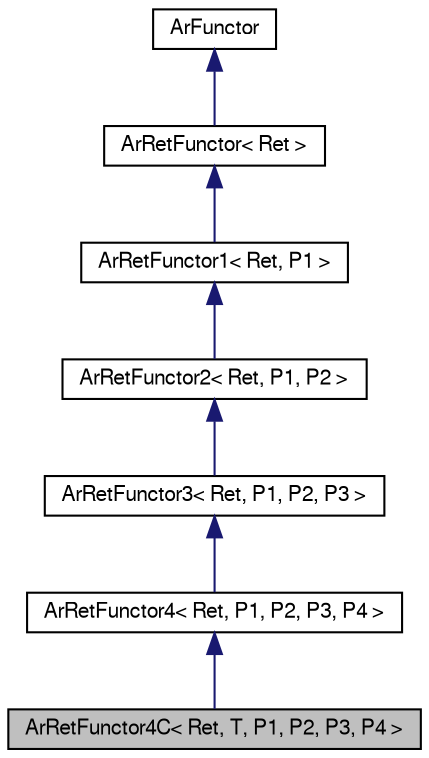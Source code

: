digraph G
{
  edge [fontname="FreeSans",fontsize=10,labelfontname="FreeSans",labelfontsize=10];
  node [fontname="FreeSans",fontsize=10,shape=record];
  Node1 [label="ArRetFunctor4C\< Ret, T, P1, P2, P3, P4 \>",height=0.2,width=0.4,color="black", fillcolor="grey75", style="filled" fontcolor="black"];
  Node2 -> Node1 [dir=back,color="midnightblue",fontsize=10,style="solid",fontname="FreeSans"];
  Node2 [label="ArRetFunctor4\< Ret, P1, P2, P3, P4 \>",height=0.2,width=0.4,color="black", fillcolor="white", style="filled",URL="$classArRetFunctor4.html",tooltip="Base class for functors with a return value with 4 parameters."];
  Node3 -> Node2 [dir=back,color="midnightblue",fontsize=10,style="solid",fontname="FreeSans"];
  Node3 [label="ArRetFunctor3\< Ret, P1, P2, P3 \>",height=0.2,width=0.4,color="black", fillcolor="white", style="filled",URL="$classArRetFunctor3.html",tooltip="Base class for functors with a return value with 3 parameters."];
  Node4 -> Node3 [dir=back,color="midnightblue",fontsize=10,style="solid",fontname="FreeSans"];
  Node4 [label="ArRetFunctor2\< Ret, P1, P2 \>",height=0.2,width=0.4,color="black", fillcolor="white", style="filled",URL="$classArRetFunctor2.html",tooltip="Base class for functors with a return value with 2 parameters."];
  Node5 -> Node4 [dir=back,color="midnightblue",fontsize=10,style="solid",fontname="FreeSans"];
  Node5 [label="ArRetFunctor1\< Ret, P1 \>",height=0.2,width=0.4,color="black", fillcolor="white", style="filled",URL="$classArRetFunctor1.html",tooltip="Base class for functors with a return value with 1 parameter."];
  Node6 -> Node5 [dir=back,color="midnightblue",fontsize=10,style="solid",fontname="FreeSans"];
  Node6 [label="ArRetFunctor\< Ret \>",height=0.2,width=0.4,color="black", fillcolor="white", style="filled",URL="$classArRetFunctor.html",tooltip="Base class for functors with a return value."];
  Node7 -> Node6 [dir=back,color="midnightblue",fontsize=10,style="solid",fontname="FreeSans"];
  Node7 [label="ArFunctor",height=0.2,width=0.4,color="black", fillcolor="white", style="filled",URL="$classArFunctor.html",tooltip="Base class for functors."];
}
